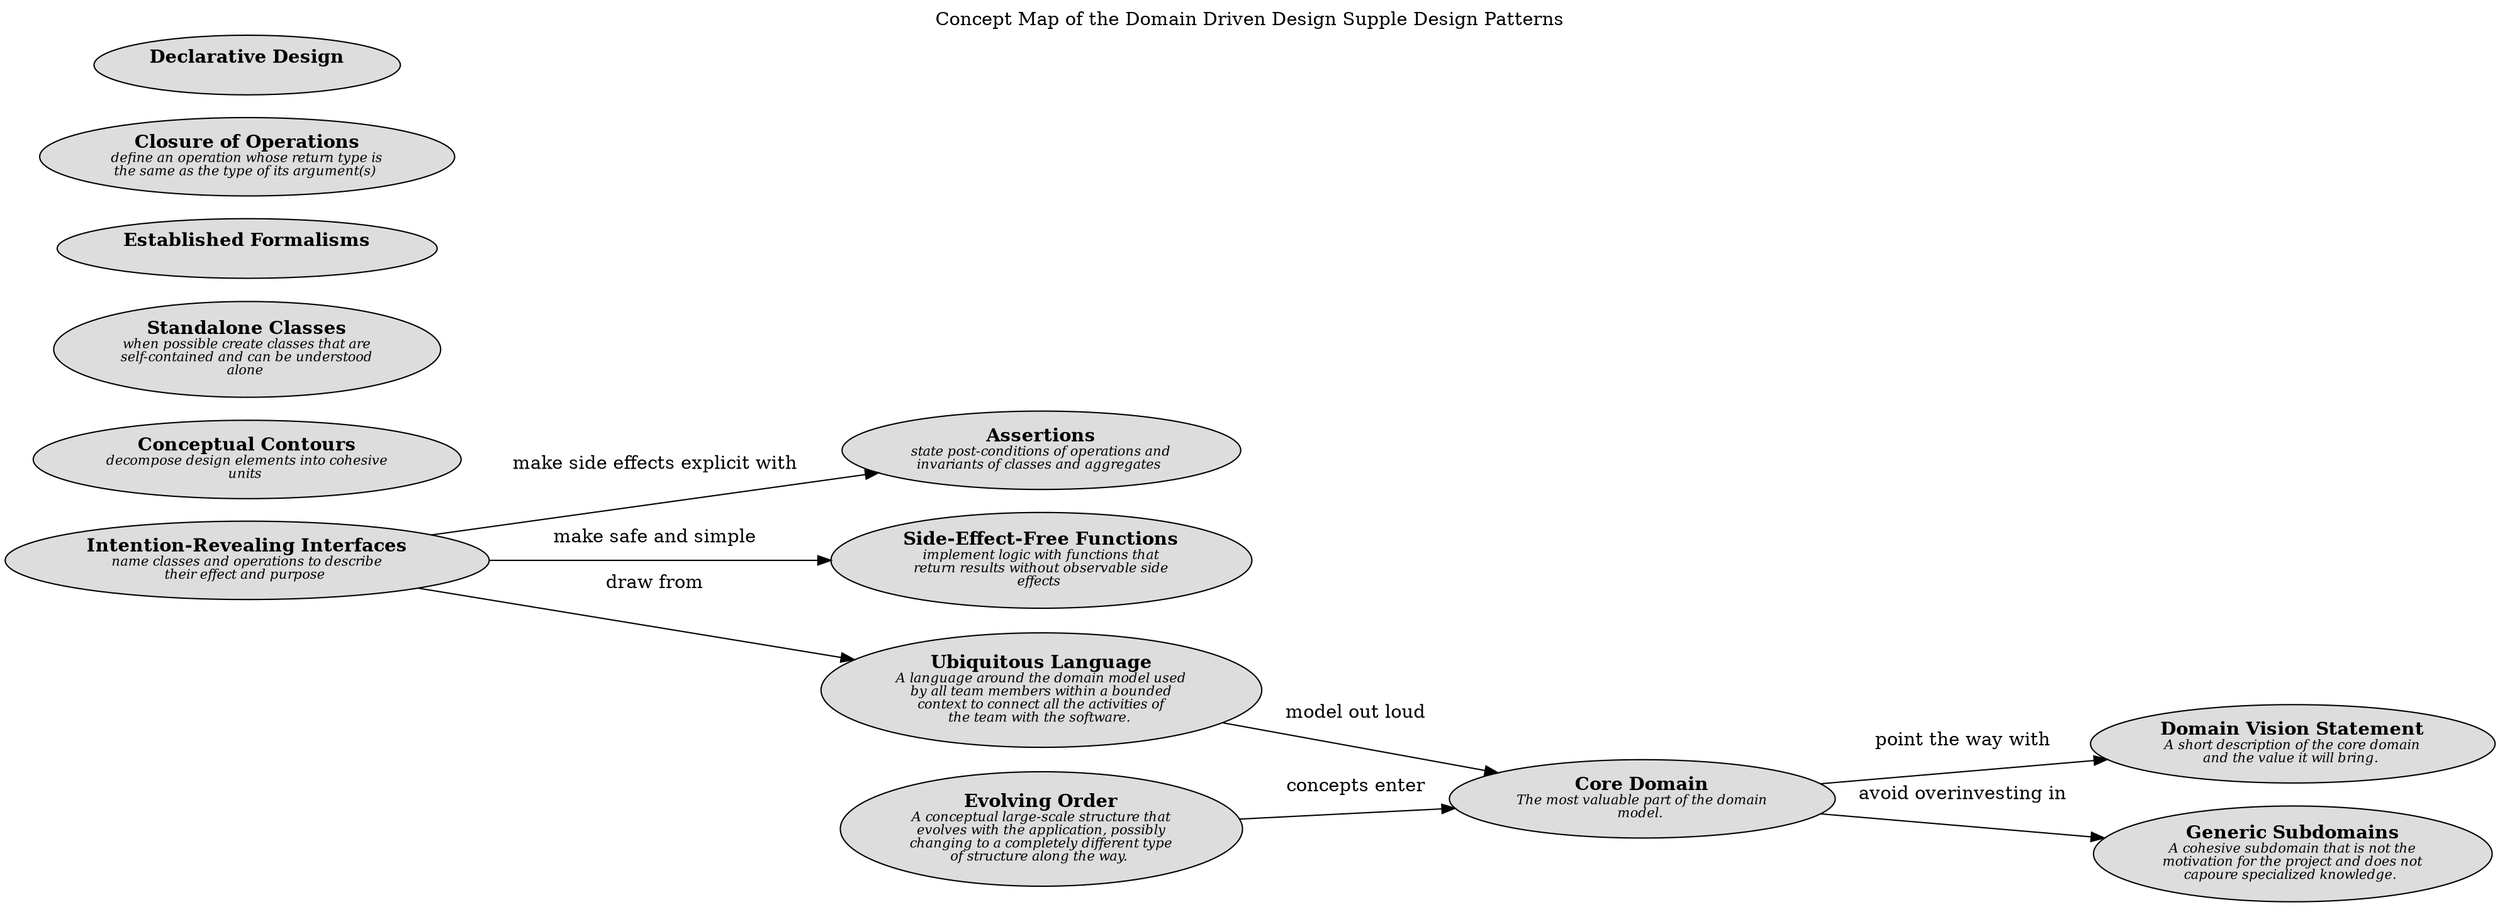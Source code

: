 digraph "Concept Map of the Domain Driven Design Supple Design Patterns" {
  labelloc= "t"
  label="Concept Map of the Domain Driven Design Supple Design Patterns"
  rankdir="LR"

  layout=dot
software_development_domain_driven_design_supple_design__assertions [shape=ellipse style=filled fillcolor="#dddddd" label=<<B>Assertions</B><BR/><FONT POINT-SIZE="10"><I>state post-conditions of operations and<BR/>invariants of classes and aggregates </I></FONT>>]
software_development_domain_driven_design_supple_design__conceptual_contours [shape=ellipse style=filled fillcolor="#dddddd" label=<<B>Conceptual Contours</B><BR/><FONT POINT-SIZE="10"><I>decompose design elements into cohesive<BR/>units </I></FONT>>]
software_development_domain_driven_design_supple_design__side_effect_free_functions [shape=ellipse style=filled fillcolor="#dddddd" label=<<B>Side-Effect-Free Functions</B><BR/><FONT POINT-SIZE="10"><I>implement logic with functions that<BR/>return results without observable side<BR/>effects </I></FONT>>]
software_development_domain_driven_design_distillation__c_domain_vision_statement [shape=ellipse style=filled fillcolor="#dddddd" label=<<B>Domain Vision Statement</B><BR/><FONT POINT-SIZE="10"><I>A short description of the core domain<BR/>and the value it will bring. </I></FONT>>]
software_development_domain_driven_design_modelling__c_ubiquitous_language [shape=ellipse style=filled fillcolor="#dddddd" label=<<B>Ubiquitous Language</B><BR/><FONT POINT-SIZE="10"><I>A language around the domain model used<BR/>by all team members within a bounded<BR/>context to connect all the activities of<BR/>the team with the software. </I></FONT>>]
software_development_domain_driven_design_supple_design__standalone_classes [shape=ellipse style=filled fillcolor="#dddddd" label=<<B>Standalone Classes</B><BR/><FONT POINT-SIZE="10"><I>when possible create classes that are<BR/>self-contained and can be understood<BR/>alone </I></FONT>>]
software_development_domain_driven_design_supple_design__established_formalisms [shape=ellipse style=filled fillcolor="#dddddd" label=<<B>Established Formalisms</B><BR/><FONT POINT-SIZE="10"><I> </I></FONT>>]
software_development_domain_driven_design_large_scale_structure__c_evolving_order [shape=ellipse style=filled fillcolor="#dddddd" label=<<B>Evolving Order</B><BR/><FONT POINT-SIZE="10"><I>A conceptual large-scale structure that<BR/>evolves with the application, possibly<BR/>changing to a completely different type<BR/>of structure along the way. </I></FONT>>]
software_development_domain_driven_design_supple_design__intention_revealing_interfaces [shape=ellipse style=filled fillcolor="#dddddd" label=<<B>Intention-Revealing Interfaces</B><BR/><FONT POINT-SIZE="10"><I>name classes and operations to describe<BR/>their effect and purpose </I></FONT>>]
software_development_domain_driven_design_distillation__c_generic_subdomains [shape=ellipse style=filled fillcolor="#dddddd" label=<<B>Generic Subdomains</B><BR/><FONT POINT-SIZE="10"><I>A cohesive subdomain that is not the<BR/>motivation for the project and does not<BR/>capoure specialized knowledge. </I></FONT>>]
software_development_domain_driven_design_supple_design__closure_of_operations [shape=ellipse style=filled fillcolor="#dddddd" label=<<B>Closure of Operations</B><BR/><FONT POINT-SIZE="10"><I>define an operation whose return type is<BR/>the same as the type of its argument(s) </I></FONT>>]
software_development_domain_driven_design_distillation__c_core_domain [shape=ellipse style=filled fillcolor="#dddddd" label=<<B>Core Domain</B><BR/><FONT POINT-SIZE="10"><I>The most valuable part of the domain<BR/>model. </I></FONT>>]
software_development_domain_driven_design_supple_design__declarative_design [shape=ellipse style=filled fillcolor="#dddddd" label=<<B>Declarative Design</B><BR/><FONT POINT-SIZE="10"><I> </I></FONT>>]
 
software_development_domain_driven_design_modelling__c_ubiquitous_language -> software_development_domain_driven_design_distillation__c_core_domain [label=<model out loud<BR/><FONT POINT-SIZE="10"><I> </I></FONT>>]
software_development_domain_driven_design_distillation__c_core_domain -> software_development_domain_driven_design_distillation__c_generic_subdomains [label=<avoid overinvesting in<BR/><FONT POINT-SIZE="10"><I> </I></FONT>>]
software_development_domain_driven_design_supple_design__intention_revealing_interfaces -> software_development_domain_driven_design_supple_design__assertions [label=<make side effects explicit with<BR/><FONT POINT-SIZE="10"><I> </I></FONT>>]
software_development_domain_driven_design_distillation__c_core_domain -> software_development_domain_driven_design_distillation__c_domain_vision_statement [label=<point the way with<BR/><FONT POINT-SIZE="10"><I> </I></FONT>>]
software_development_domain_driven_design_supple_design__intention_revealing_interfaces -> software_development_domain_driven_design_supple_design__side_effect_free_functions [label=<make safe and simple<BR/><FONT POINT-SIZE="10"><I> </I></FONT>>]
software_development_domain_driven_design_supple_design__intention_revealing_interfaces -> software_development_domain_driven_design_modelling__c_ubiquitous_language [label=<draw from<BR/><FONT POINT-SIZE="10"><I> </I></FONT>>]
software_development_domain_driven_design_large_scale_structure__c_evolving_order -> software_development_domain_driven_design_distillation__c_core_domain [label=<concepts enter<BR/><FONT POINT-SIZE="10"><I> </I></FONT>>]
 
}

// (generated by Overarch with template views/view.dot.cmb)
